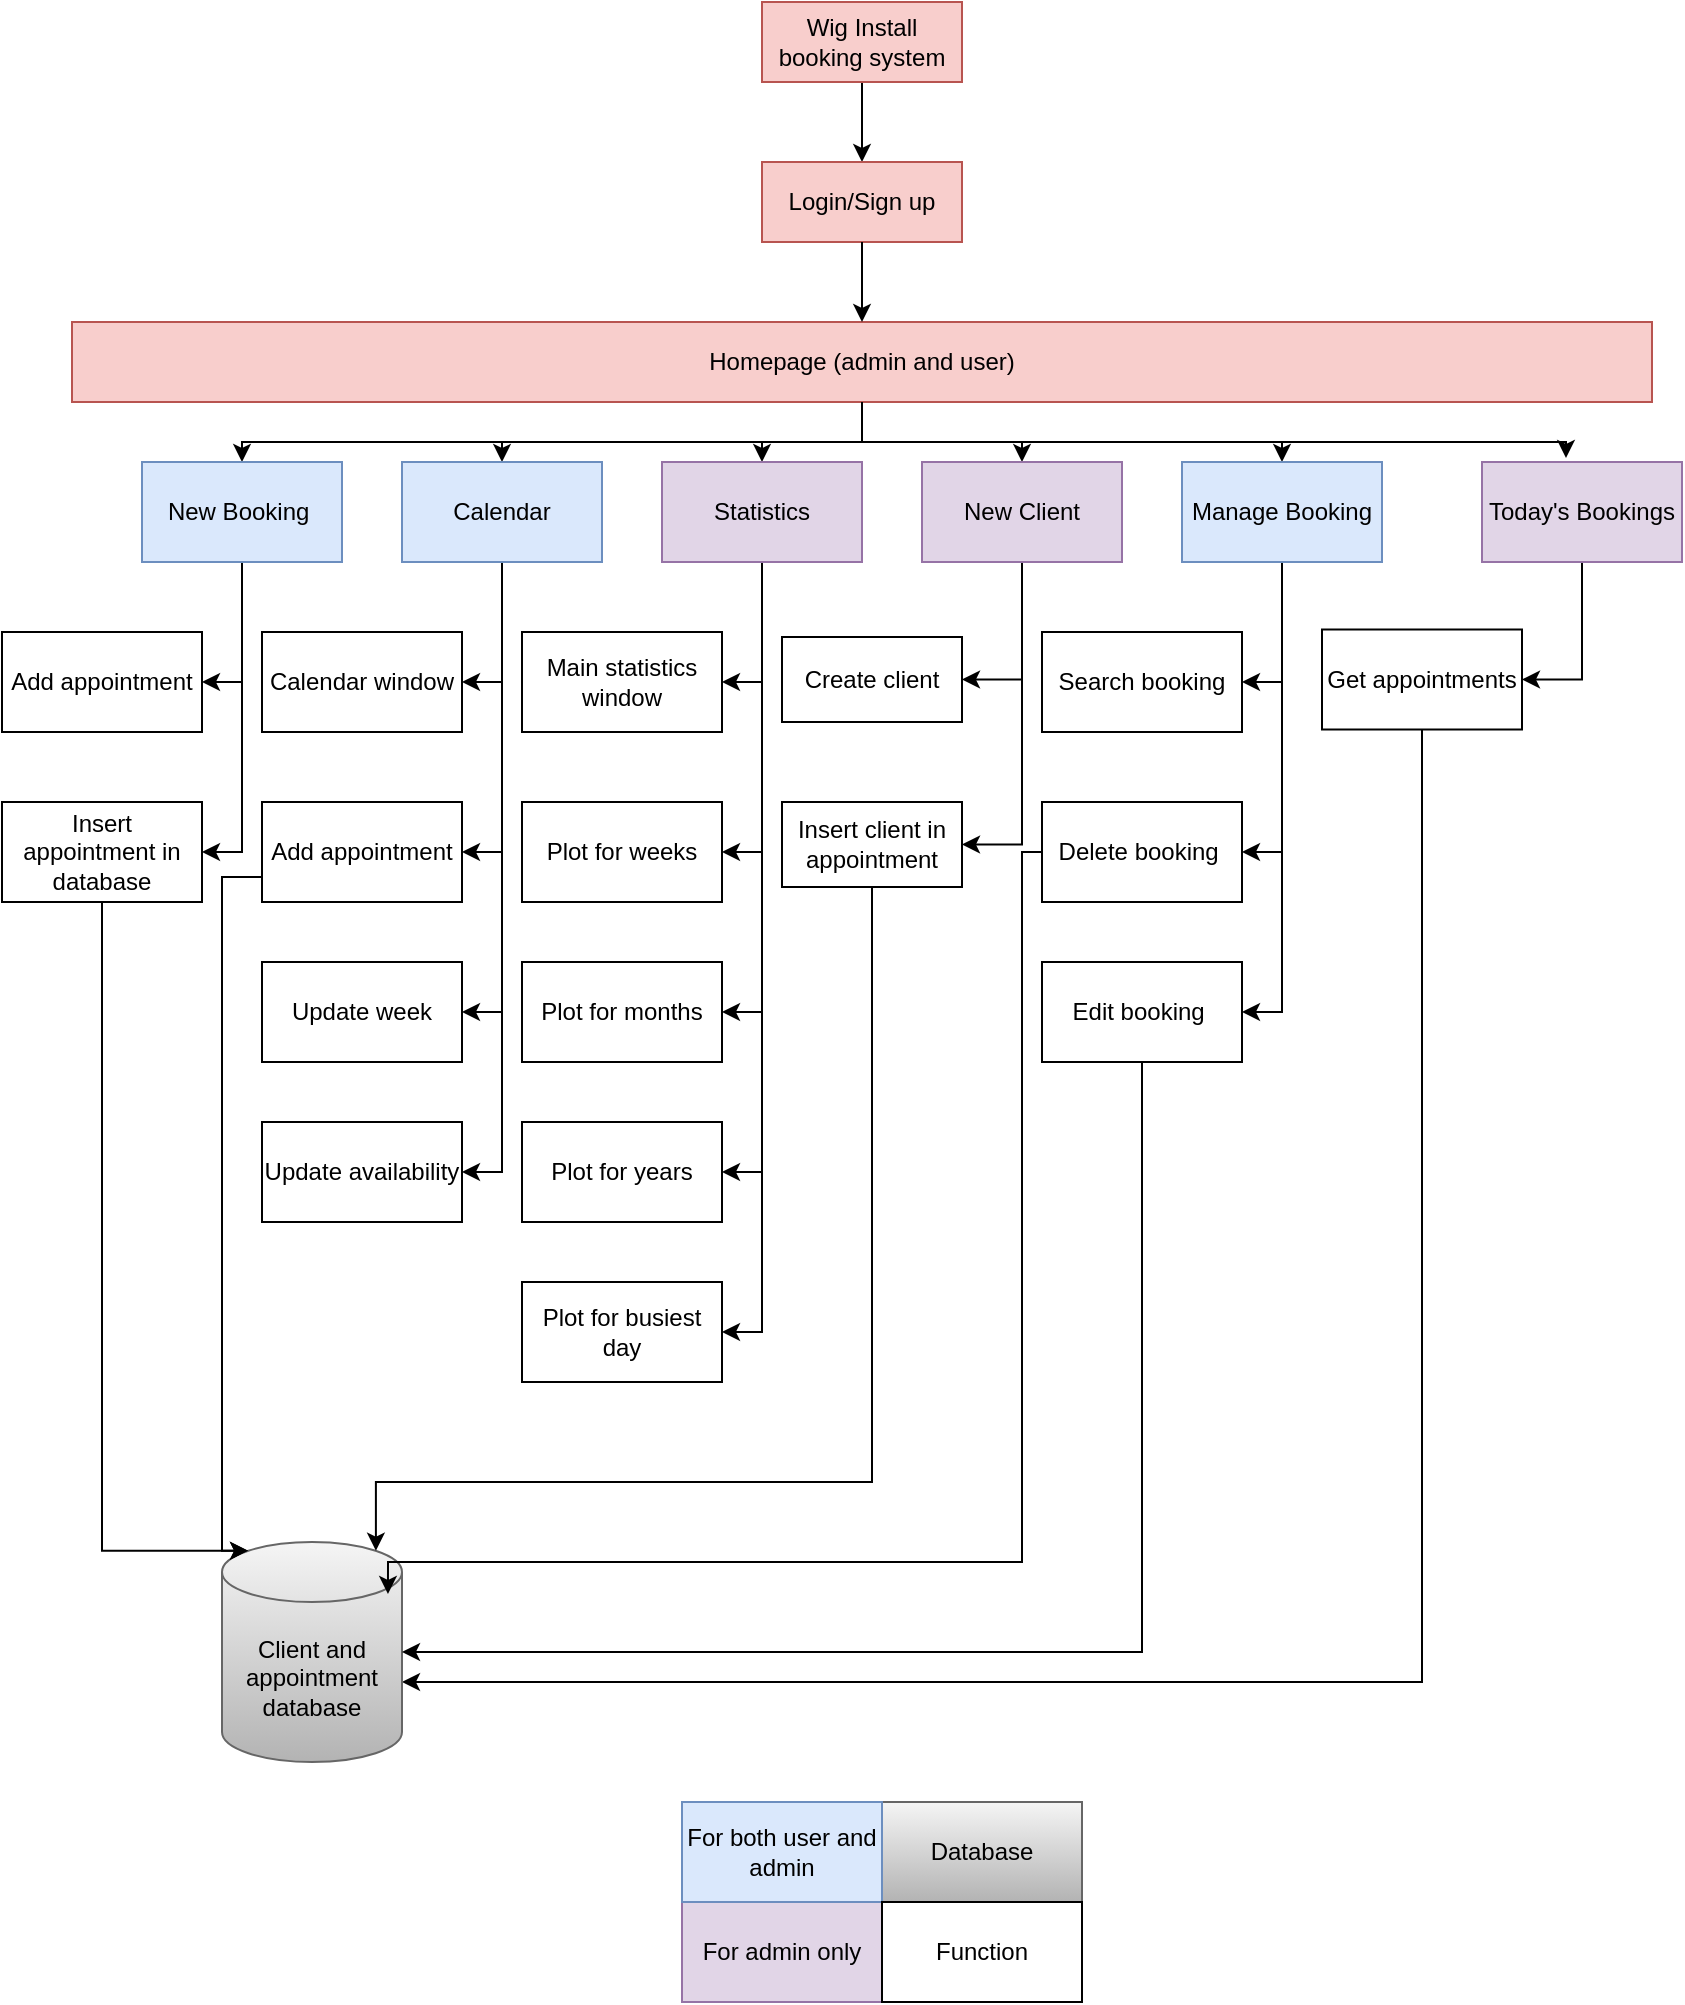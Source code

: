 <mxfile version="26.2.3">
  <diagram name="Page-1" id="0_XSRMOqwUA9aK43pTI8">
    <mxGraphModel dx="1693" dy="474" grid="1" gridSize="10" guides="1" tooltips="1" connect="1" arrows="1" fold="1" page="1" pageScale="1" pageWidth="827" pageHeight="1169" math="0" shadow="0">
      <root>
        <mxCell id="0" />
        <mxCell id="1" parent="0" />
        <mxCell id="44dSVLTpGog5VXZoPd1q-29" style="edgeStyle=orthogonalEdgeStyle;rounded=0;orthogonalLoop=1;jettySize=auto;html=1;exitX=0.5;exitY=1;exitDx=0;exitDy=0;entryX=0.5;entryY=0;entryDx=0;entryDy=0;" edge="1" parent="1" source="44dSVLTpGog5VXZoPd1q-1" target="44dSVLTpGog5VXZoPd1q-2">
          <mxGeometry relative="1" as="geometry" />
        </mxCell>
        <mxCell id="44dSVLTpGog5VXZoPd1q-1" value="Wig Install booking system" style="rounded=0;whiteSpace=wrap;html=1;fillColor=#f8cecc;strokeColor=#b85450;" vertex="1" parent="1">
          <mxGeometry x="360" y="80" width="100" height="40" as="geometry" />
        </mxCell>
        <mxCell id="44dSVLTpGog5VXZoPd1q-2" value="Login/Sign up" style="rounded=0;whiteSpace=wrap;html=1;fillColor=#f8cecc;strokeColor=#b85450;" vertex="1" parent="1">
          <mxGeometry x="360" y="160" width="100" height="40" as="geometry" />
        </mxCell>
        <mxCell id="44dSVLTpGog5VXZoPd1q-31" style="edgeStyle=orthogonalEdgeStyle;rounded=0;orthogonalLoop=1;jettySize=auto;html=1;exitX=0.5;exitY=1;exitDx=0;exitDy=0;entryX=0.5;entryY=0;entryDx=0;entryDy=0;" edge="1" parent="1" source="44dSVLTpGog5VXZoPd1q-3" target="44dSVLTpGog5VXZoPd1q-5">
          <mxGeometry relative="1" as="geometry" />
        </mxCell>
        <mxCell id="44dSVLTpGog5VXZoPd1q-32" style="edgeStyle=orthogonalEdgeStyle;rounded=0;orthogonalLoop=1;jettySize=auto;html=1;exitX=0.5;exitY=1;exitDx=0;exitDy=0;entryX=0.5;entryY=0;entryDx=0;entryDy=0;" edge="1" parent="1" source="44dSVLTpGog5VXZoPd1q-3" target="44dSVLTpGog5VXZoPd1q-6">
          <mxGeometry relative="1" as="geometry" />
        </mxCell>
        <mxCell id="44dSVLTpGog5VXZoPd1q-33" style="edgeStyle=orthogonalEdgeStyle;rounded=0;orthogonalLoop=1;jettySize=auto;html=1;exitX=0.5;exitY=1;exitDx=0;exitDy=0;entryX=0.5;entryY=0;entryDx=0;entryDy=0;" edge="1" parent="1" source="44dSVLTpGog5VXZoPd1q-3" target="44dSVLTpGog5VXZoPd1q-10">
          <mxGeometry relative="1" as="geometry" />
        </mxCell>
        <mxCell id="44dSVLTpGog5VXZoPd1q-34" style="edgeStyle=orthogonalEdgeStyle;rounded=0;orthogonalLoop=1;jettySize=auto;html=1;exitX=0.5;exitY=1;exitDx=0;exitDy=0;entryX=0.5;entryY=0;entryDx=0;entryDy=0;" edge="1" parent="1" source="44dSVLTpGog5VXZoPd1q-3" target="44dSVLTpGog5VXZoPd1q-7">
          <mxGeometry relative="1" as="geometry" />
        </mxCell>
        <mxCell id="44dSVLTpGog5VXZoPd1q-35" style="edgeStyle=orthogonalEdgeStyle;rounded=0;orthogonalLoop=1;jettySize=auto;html=1;exitX=0.5;exitY=1;exitDx=0;exitDy=0;entryX=0.5;entryY=0;entryDx=0;entryDy=0;" edge="1" parent="1" source="44dSVLTpGog5VXZoPd1q-3" target="44dSVLTpGog5VXZoPd1q-8">
          <mxGeometry relative="1" as="geometry" />
        </mxCell>
        <mxCell id="44dSVLTpGog5VXZoPd1q-3" value="Homepage (admin and user)" style="rounded=0;whiteSpace=wrap;html=1;fillColor=#f8cecc;strokeColor=#b85450;" vertex="1" parent="1">
          <mxGeometry x="15" y="240" width="790" height="40" as="geometry" />
        </mxCell>
        <mxCell id="44dSVLTpGog5VXZoPd1q-38" style="edgeStyle=orthogonalEdgeStyle;rounded=0;orthogonalLoop=1;jettySize=auto;html=1;exitX=0.5;exitY=1;exitDx=0;exitDy=0;entryX=1;entryY=0.5;entryDx=0;entryDy=0;" edge="1" parent="1" source="44dSVLTpGog5VXZoPd1q-5" target="44dSVLTpGog5VXZoPd1q-12">
          <mxGeometry relative="1" as="geometry" />
        </mxCell>
        <mxCell id="44dSVLTpGog5VXZoPd1q-39" style="edgeStyle=orthogonalEdgeStyle;rounded=0;orthogonalLoop=1;jettySize=auto;html=1;exitX=0.5;exitY=1;exitDx=0;exitDy=0;entryX=1;entryY=0.5;entryDx=0;entryDy=0;" edge="1" parent="1" source="44dSVLTpGog5VXZoPd1q-5" target="44dSVLTpGog5VXZoPd1q-11">
          <mxGeometry relative="1" as="geometry" />
        </mxCell>
        <mxCell id="44dSVLTpGog5VXZoPd1q-5" value="New Booking&amp;nbsp;" style="rounded=0;whiteSpace=wrap;html=1;fillColor=#dae8fc;strokeColor=#6c8ebf;" vertex="1" parent="1">
          <mxGeometry x="50" y="310" width="100" height="50" as="geometry" />
        </mxCell>
        <mxCell id="44dSVLTpGog5VXZoPd1q-45" style="edgeStyle=orthogonalEdgeStyle;rounded=0;orthogonalLoop=1;jettySize=auto;html=1;exitX=0.5;exitY=1;exitDx=0;exitDy=0;entryX=1;entryY=0.5;entryDx=0;entryDy=0;" edge="1" parent="1" source="44dSVLTpGog5VXZoPd1q-6" target="44dSVLTpGog5VXZoPd1q-16">
          <mxGeometry relative="1" as="geometry" />
        </mxCell>
        <mxCell id="44dSVLTpGog5VXZoPd1q-47" style="edgeStyle=orthogonalEdgeStyle;rounded=0;orthogonalLoop=1;jettySize=auto;html=1;exitX=0.5;exitY=1;exitDx=0;exitDy=0;entryX=1;entryY=0.5;entryDx=0;entryDy=0;" edge="1" parent="1" source="44dSVLTpGog5VXZoPd1q-6" target="44dSVLTpGog5VXZoPd1q-15">
          <mxGeometry relative="1" as="geometry" />
        </mxCell>
        <mxCell id="44dSVLTpGog5VXZoPd1q-48" style="edgeStyle=orthogonalEdgeStyle;rounded=0;orthogonalLoop=1;jettySize=auto;html=1;exitX=0.5;exitY=1;exitDx=0;exitDy=0;entryX=1;entryY=0.5;entryDx=0;entryDy=0;" edge="1" parent="1" source="44dSVLTpGog5VXZoPd1q-6" target="44dSVLTpGog5VXZoPd1q-14">
          <mxGeometry relative="1" as="geometry" />
        </mxCell>
        <mxCell id="44dSVLTpGog5VXZoPd1q-49" style="edgeStyle=orthogonalEdgeStyle;rounded=0;orthogonalLoop=1;jettySize=auto;html=1;exitX=0.5;exitY=1;exitDx=0;exitDy=0;entryX=1;entryY=0.5;entryDx=0;entryDy=0;" edge="1" parent="1" source="44dSVLTpGog5VXZoPd1q-6" target="44dSVLTpGog5VXZoPd1q-13">
          <mxGeometry relative="1" as="geometry" />
        </mxCell>
        <mxCell id="44dSVLTpGog5VXZoPd1q-6" value="Calendar" style="rounded=0;whiteSpace=wrap;html=1;fillColor=#dae8fc;strokeColor=#6c8ebf;" vertex="1" parent="1">
          <mxGeometry x="180" y="310" width="100" height="50" as="geometry" />
        </mxCell>
        <mxCell id="44dSVLTpGog5VXZoPd1q-55" style="edgeStyle=orthogonalEdgeStyle;rounded=0;orthogonalLoop=1;jettySize=auto;html=1;exitX=0.5;exitY=1;exitDx=0;exitDy=0;entryX=1;entryY=0.5;entryDx=0;entryDy=0;" edge="1" parent="1" source="44dSVLTpGog5VXZoPd1q-7" target="44dSVLTpGog5VXZoPd1q-23">
          <mxGeometry relative="1" as="geometry" />
        </mxCell>
        <mxCell id="44dSVLTpGog5VXZoPd1q-56" style="edgeStyle=orthogonalEdgeStyle;rounded=0;orthogonalLoop=1;jettySize=auto;html=1;exitX=0.5;exitY=1;exitDx=0;exitDy=0;entryX=1;entryY=0.5;entryDx=0;entryDy=0;" edge="1" parent="1" source="44dSVLTpGog5VXZoPd1q-7" target="44dSVLTpGog5VXZoPd1q-22">
          <mxGeometry relative="1" as="geometry" />
        </mxCell>
        <mxCell id="44dSVLTpGog5VXZoPd1q-7" value="New Client" style="rounded=0;whiteSpace=wrap;html=1;fillColor=#e1d5e7;strokeColor=#9673a6;" vertex="1" parent="1">
          <mxGeometry x="440" y="310" width="100" height="50" as="geometry" />
        </mxCell>
        <mxCell id="44dSVLTpGog5VXZoPd1q-57" style="edgeStyle=orthogonalEdgeStyle;rounded=0;orthogonalLoop=1;jettySize=auto;html=1;exitX=0.5;exitY=1;exitDx=0;exitDy=0;entryX=1;entryY=0.5;entryDx=0;entryDy=0;" edge="1" parent="1" source="44dSVLTpGog5VXZoPd1q-8" target="44dSVLTpGog5VXZoPd1q-25">
          <mxGeometry relative="1" as="geometry" />
        </mxCell>
        <mxCell id="44dSVLTpGog5VXZoPd1q-58" style="edgeStyle=orthogonalEdgeStyle;rounded=0;orthogonalLoop=1;jettySize=auto;html=1;exitX=0.5;exitY=1;exitDx=0;exitDy=0;entryX=1;entryY=0.5;entryDx=0;entryDy=0;" edge="1" parent="1" source="44dSVLTpGog5VXZoPd1q-8" target="44dSVLTpGog5VXZoPd1q-24">
          <mxGeometry relative="1" as="geometry" />
        </mxCell>
        <mxCell id="44dSVLTpGog5VXZoPd1q-59" style="edgeStyle=orthogonalEdgeStyle;rounded=0;orthogonalLoop=1;jettySize=auto;html=1;exitX=0.5;exitY=1;exitDx=0;exitDy=0;entryX=1;entryY=0.5;entryDx=0;entryDy=0;" edge="1" parent="1" source="44dSVLTpGog5VXZoPd1q-8" target="44dSVLTpGog5VXZoPd1q-26">
          <mxGeometry relative="1" as="geometry" />
        </mxCell>
        <mxCell id="44dSVLTpGog5VXZoPd1q-8" value="Manage Booking" style="rounded=0;whiteSpace=wrap;html=1;fillColor=#dae8fc;strokeColor=#6c8ebf;" vertex="1" parent="1">
          <mxGeometry x="570" y="310" width="100" height="50" as="geometry" />
        </mxCell>
        <mxCell id="44dSVLTpGog5VXZoPd1q-68" style="edgeStyle=orthogonalEdgeStyle;rounded=0;orthogonalLoop=1;jettySize=auto;html=1;exitX=0.5;exitY=1;exitDx=0;exitDy=0;entryX=1;entryY=0.5;entryDx=0;entryDy=0;" edge="1" parent="1" source="44dSVLTpGog5VXZoPd1q-9" target="44dSVLTpGog5VXZoPd1q-27">
          <mxGeometry relative="1" as="geometry" />
        </mxCell>
        <mxCell id="44dSVLTpGog5VXZoPd1q-9" value="Today&#39;s Bookings" style="rounded=0;whiteSpace=wrap;html=1;fillColor=#e1d5e7;strokeColor=#9673a6;" vertex="1" parent="1">
          <mxGeometry x="720" y="310" width="100" height="50" as="geometry" />
        </mxCell>
        <mxCell id="44dSVLTpGog5VXZoPd1q-50" style="edgeStyle=orthogonalEdgeStyle;rounded=0;orthogonalLoop=1;jettySize=auto;html=1;exitX=0.5;exitY=1;exitDx=0;exitDy=0;entryX=1;entryY=0.5;entryDx=0;entryDy=0;" edge="1" parent="1" source="44dSVLTpGog5VXZoPd1q-10" target="44dSVLTpGog5VXZoPd1q-21">
          <mxGeometry relative="1" as="geometry" />
        </mxCell>
        <mxCell id="44dSVLTpGog5VXZoPd1q-51" style="edgeStyle=orthogonalEdgeStyle;rounded=0;orthogonalLoop=1;jettySize=auto;html=1;exitX=0.5;exitY=1;exitDx=0;exitDy=0;entryX=1;entryY=0.5;entryDx=0;entryDy=0;" edge="1" parent="1" source="44dSVLTpGog5VXZoPd1q-10" target="44dSVLTpGog5VXZoPd1q-20">
          <mxGeometry relative="1" as="geometry" />
        </mxCell>
        <mxCell id="44dSVLTpGog5VXZoPd1q-52" style="edgeStyle=orthogonalEdgeStyle;rounded=0;orthogonalLoop=1;jettySize=auto;html=1;exitX=0.5;exitY=1;exitDx=0;exitDy=0;entryX=1;entryY=0.5;entryDx=0;entryDy=0;" edge="1" parent="1" source="44dSVLTpGog5VXZoPd1q-10" target="44dSVLTpGog5VXZoPd1q-19">
          <mxGeometry relative="1" as="geometry" />
        </mxCell>
        <mxCell id="44dSVLTpGog5VXZoPd1q-53" style="edgeStyle=orthogonalEdgeStyle;rounded=0;orthogonalLoop=1;jettySize=auto;html=1;exitX=0.5;exitY=1;exitDx=0;exitDy=0;entryX=1;entryY=0.5;entryDx=0;entryDy=0;" edge="1" parent="1" source="44dSVLTpGog5VXZoPd1q-10" target="44dSVLTpGog5VXZoPd1q-18">
          <mxGeometry relative="1" as="geometry" />
        </mxCell>
        <mxCell id="44dSVLTpGog5VXZoPd1q-54" style="edgeStyle=orthogonalEdgeStyle;rounded=0;orthogonalLoop=1;jettySize=auto;html=1;exitX=0.5;exitY=1;exitDx=0;exitDy=0;entryX=1;entryY=0.5;entryDx=0;entryDy=0;" edge="1" parent="1" source="44dSVLTpGog5VXZoPd1q-10" target="44dSVLTpGog5VXZoPd1q-17">
          <mxGeometry relative="1" as="geometry" />
        </mxCell>
        <mxCell id="44dSVLTpGog5VXZoPd1q-10" value="Statistics" style="rounded=0;whiteSpace=wrap;html=1;fillColor=#e1d5e7;strokeColor=#9673a6;" vertex="1" parent="1">
          <mxGeometry x="310" y="310" width="100" height="50" as="geometry" />
        </mxCell>
        <mxCell id="44dSVLTpGog5VXZoPd1q-11" value="Insert appointment in database" style="rounded=0;whiteSpace=wrap;html=1;" vertex="1" parent="1">
          <mxGeometry x="-20" y="480" width="100" height="50" as="geometry" />
        </mxCell>
        <mxCell id="44dSVLTpGog5VXZoPd1q-12" value="Add appointment" style="rounded=0;whiteSpace=wrap;html=1;" vertex="1" parent="1">
          <mxGeometry x="-20" y="395" width="100" height="50" as="geometry" />
        </mxCell>
        <mxCell id="44dSVLTpGog5VXZoPd1q-13" value="Update availability" style="rounded=0;whiteSpace=wrap;html=1;" vertex="1" parent="1">
          <mxGeometry x="110" y="640" width="100" height="50" as="geometry" />
        </mxCell>
        <mxCell id="44dSVLTpGog5VXZoPd1q-14" value="Update week" style="rounded=0;whiteSpace=wrap;html=1;" vertex="1" parent="1">
          <mxGeometry x="110" y="560" width="100" height="50" as="geometry" />
        </mxCell>
        <mxCell id="44dSVLTpGog5VXZoPd1q-15" value="Add appointment" style="rounded=0;whiteSpace=wrap;html=1;" vertex="1" parent="1">
          <mxGeometry x="110" y="480" width="100" height="50" as="geometry" />
        </mxCell>
        <mxCell id="44dSVLTpGog5VXZoPd1q-16" value="Calendar window" style="rounded=0;whiteSpace=wrap;html=1;rotation=0;" vertex="1" parent="1">
          <mxGeometry x="110" y="395" width="100" height="50" as="geometry" />
        </mxCell>
        <mxCell id="44dSVLTpGog5VXZoPd1q-17" value="Plot for busiest day" style="rounded=0;whiteSpace=wrap;html=1;" vertex="1" parent="1">
          <mxGeometry x="240" y="720" width="100" height="50" as="geometry" />
        </mxCell>
        <mxCell id="44dSVLTpGog5VXZoPd1q-18" value="Plot for years" style="rounded=0;whiteSpace=wrap;html=1;" vertex="1" parent="1">
          <mxGeometry x="240" y="640" width="100" height="50" as="geometry" />
        </mxCell>
        <mxCell id="44dSVLTpGog5VXZoPd1q-19" value="Plot for months" style="rounded=0;whiteSpace=wrap;html=1;" vertex="1" parent="1">
          <mxGeometry x="240" y="560" width="100" height="50" as="geometry" />
        </mxCell>
        <mxCell id="44dSVLTpGog5VXZoPd1q-20" value="Plot for weeks" style="rounded=0;whiteSpace=wrap;html=1;" vertex="1" parent="1">
          <mxGeometry x="240" y="480" width="100" height="50" as="geometry" />
        </mxCell>
        <mxCell id="44dSVLTpGog5VXZoPd1q-21" value="Main statistics window" style="rounded=0;whiteSpace=wrap;html=1;" vertex="1" parent="1">
          <mxGeometry x="240" y="395" width="100" height="50" as="geometry" />
        </mxCell>
        <mxCell id="44dSVLTpGog5VXZoPd1q-22" value="Insert client in appointment" style="rounded=0;whiteSpace=wrap;html=1;rotation=0;" vertex="1" parent="1">
          <mxGeometry x="370" y="480" width="90" height="42.5" as="geometry" />
        </mxCell>
        <mxCell id="44dSVLTpGog5VXZoPd1q-23" value="Create client" style="rounded=0;whiteSpace=wrap;html=1;" vertex="1" parent="1">
          <mxGeometry x="370" y="397.5" width="90" height="42.5" as="geometry" />
        </mxCell>
        <mxCell id="44dSVLTpGog5VXZoPd1q-24" value="Delete booking&amp;nbsp;" style="rounded=0;whiteSpace=wrap;html=1;" vertex="1" parent="1">
          <mxGeometry x="500" y="480" width="100" height="50" as="geometry" />
        </mxCell>
        <mxCell id="44dSVLTpGog5VXZoPd1q-25" value="Search booking" style="rounded=0;whiteSpace=wrap;html=1;" vertex="1" parent="1">
          <mxGeometry x="500" y="395" width="100" height="50" as="geometry" />
        </mxCell>
        <mxCell id="44dSVLTpGog5VXZoPd1q-26" value="Edit booking&amp;nbsp;" style="rounded=0;whiteSpace=wrap;html=1;" vertex="1" parent="1">
          <mxGeometry x="500" y="560" width="100" height="50" as="geometry" />
        </mxCell>
        <mxCell id="44dSVLTpGog5VXZoPd1q-69" style="edgeStyle=orthogonalEdgeStyle;rounded=0;orthogonalLoop=1;jettySize=auto;html=1;exitX=0.5;exitY=1;exitDx=0;exitDy=0;" edge="1" parent="1" source="44dSVLTpGog5VXZoPd1q-27" target="44dSVLTpGog5VXZoPd1q-28">
          <mxGeometry relative="1" as="geometry">
            <Array as="points">
              <mxPoint x="690" y="920" />
            </Array>
          </mxGeometry>
        </mxCell>
        <mxCell id="44dSVLTpGog5VXZoPd1q-27" value="Get appointments" style="rounded=0;whiteSpace=wrap;html=1;rotation=0;" vertex="1" parent="1">
          <mxGeometry x="640" y="393.75" width="100" height="50" as="geometry" />
        </mxCell>
        <mxCell id="44dSVLTpGog5VXZoPd1q-28" value="Client and appointment database" style="shape=cylinder3;whiteSpace=wrap;html=1;boundedLbl=1;backgroundOutline=1;size=15;fillColor=#f5f5f5;strokeColor=#666666;gradientColor=#b3b3b3;" vertex="1" parent="1">
          <mxGeometry x="90" y="850" width="90" height="110" as="geometry" />
        </mxCell>
        <mxCell id="44dSVLTpGog5VXZoPd1q-30" style="edgeStyle=orthogonalEdgeStyle;rounded=0;orthogonalLoop=1;jettySize=auto;html=1;exitX=0.5;exitY=1;exitDx=0;exitDy=0;entryX=0.5;entryY=0;entryDx=0;entryDy=0;" edge="1" parent="1" source="44dSVLTpGog5VXZoPd1q-2" target="44dSVLTpGog5VXZoPd1q-3">
          <mxGeometry relative="1" as="geometry" />
        </mxCell>
        <mxCell id="44dSVLTpGog5VXZoPd1q-36" style="edgeStyle=orthogonalEdgeStyle;rounded=0;orthogonalLoop=1;jettySize=auto;html=1;exitX=0.5;exitY=1;exitDx=0;exitDy=0;entryX=0.42;entryY=-0.04;entryDx=0;entryDy=0;entryPerimeter=0;" edge="1" parent="1" source="44dSVLTpGog5VXZoPd1q-3" target="44dSVLTpGog5VXZoPd1q-9">
          <mxGeometry relative="1" as="geometry" />
        </mxCell>
        <mxCell id="44dSVLTpGog5VXZoPd1q-40" style="rounded=0;orthogonalLoop=1;jettySize=auto;html=1;exitX=0.5;exitY=1;exitDx=0;exitDy=0;entryX=0.145;entryY=0;entryDx=0;entryDy=4.35;entryPerimeter=0;edgeStyle=elbowEdgeStyle;" edge="1" parent="1" source="44dSVLTpGog5VXZoPd1q-11" target="44dSVLTpGog5VXZoPd1q-28">
          <mxGeometry relative="1" as="geometry">
            <Array as="points">
              <mxPoint x="30" y="690" />
            </Array>
          </mxGeometry>
        </mxCell>
        <mxCell id="44dSVLTpGog5VXZoPd1q-60" style="rounded=0;orthogonalLoop=1;jettySize=auto;html=1;exitX=0;exitY=0.75;exitDx=0;exitDy=0;entryX=0.145;entryY=0;entryDx=0;entryDy=4.35;entryPerimeter=0;edgeStyle=orthogonalEdgeStyle;" edge="1" parent="1" source="44dSVLTpGog5VXZoPd1q-15" target="44dSVLTpGog5VXZoPd1q-28">
          <mxGeometry relative="1" as="geometry">
            <mxPoint x="99.52" y="520" as="sourcePoint" />
            <mxPoint x="99.5" y="865" as="targetPoint" />
            <Array as="points">
              <mxPoint x="90" y="518" />
              <mxPoint x="90" y="854" />
            </Array>
          </mxGeometry>
        </mxCell>
        <mxCell id="44dSVLTpGog5VXZoPd1q-61" style="edgeStyle=elbowEdgeStyle;rounded=0;orthogonalLoop=1;jettySize=auto;html=1;exitX=0.5;exitY=1;exitDx=0;exitDy=0;entryX=0.855;entryY=0;entryDx=0;entryDy=4.35;entryPerimeter=0;elbow=vertical;" edge="1" parent="1" source="44dSVLTpGog5VXZoPd1q-22" target="44dSVLTpGog5VXZoPd1q-28">
          <mxGeometry relative="1" as="geometry">
            <mxPoint x="414.03" y="540" as="sourcePoint" />
            <mxPoint x="165.98" y="871.85" as="targetPoint" />
            <Array as="points">
              <mxPoint x="350" y="820" />
            </Array>
          </mxGeometry>
        </mxCell>
        <mxCell id="44dSVLTpGog5VXZoPd1q-62" style="rounded=0;orthogonalLoop=1;jettySize=auto;html=1;exitX=0;exitY=0.5;exitDx=0;exitDy=0;entryX=0.922;entryY=0.236;entryDx=0;entryDy=0;entryPerimeter=0;edgeStyle=orthogonalEdgeStyle;" edge="1" parent="1" source="44dSVLTpGog5VXZoPd1q-24" target="44dSVLTpGog5VXZoPd1q-28">
          <mxGeometry relative="1" as="geometry">
            <Array as="points">
              <mxPoint x="490" y="505" />
              <mxPoint x="490" y="860" />
              <mxPoint x="173" y="860" />
            </Array>
          </mxGeometry>
        </mxCell>
        <mxCell id="44dSVLTpGog5VXZoPd1q-63" style="edgeStyle=orthogonalEdgeStyle;rounded=0;orthogonalLoop=1;jettySize=auto;html=1;entryX=1;entryY=0.5;entryDx=0;entryDy=0;entryPerimeter=0;" edge="1" parent="1" source="44dSVLTpGog5VXZoPd1q-26" target="44dSVLTpGog5VXZoPd1q-28">
          <mxGeometry relative="1" as="geometry">
            <Array as="points">
              <mxPoint x="550" y="905" />
            </Array>
          </mxGeometry>
        </mxCell>
        <mxCell id="44dSVLTpGog5VXZoPd1q-64" value="For admin only" style="rounded=0;whiteSpace=wrap;html=1;fillColor=#e1d5e7;strokeColor=#9673a6;" vertex="1" parent="1">
          <mxGeometry x="320" y="1030" width="100" height="50" as="geometry" />
        </mxCell>
        <mxCell id="44dSVLTpGog5VXZoPd1q-65" value="Database" style="rounded=0;whiteSpace=wrap;html=1;fillColor=#f5f5f5;gradientColor=#b3b3b3;strokeColor=#666666;" vertex="1" parent="1">
          <mxGeometry x="420" y="980" width="100" height="50" as="geometry" />
        </mxCell>
        <mxCell id="44dSVLTpGog5VXZoPd1q-66" value="For both user and admin" style="rounded=0;whiteSpace=wrap;html=1;fillColor=#dae8fc;strokeColor=#6c8ebf;" vertex="1" parent="1">
          <mxGeometry x="320" y="980" width="100" height="50" as="geometry" />
        </mxCell>
        <mxCell id="44dSVLTpGog5VXZoPd1q-67" value="Function" style="rounded=0;whiteSpace=wrap;html=1;" vertex="1" parent="1">
          <mxGeometry x="420" y="1030" width="100" height="50" as="geometry" />
        </mxCell>
      </root>
    </mxGraphModel>
  </diagram>
</mxfile>
